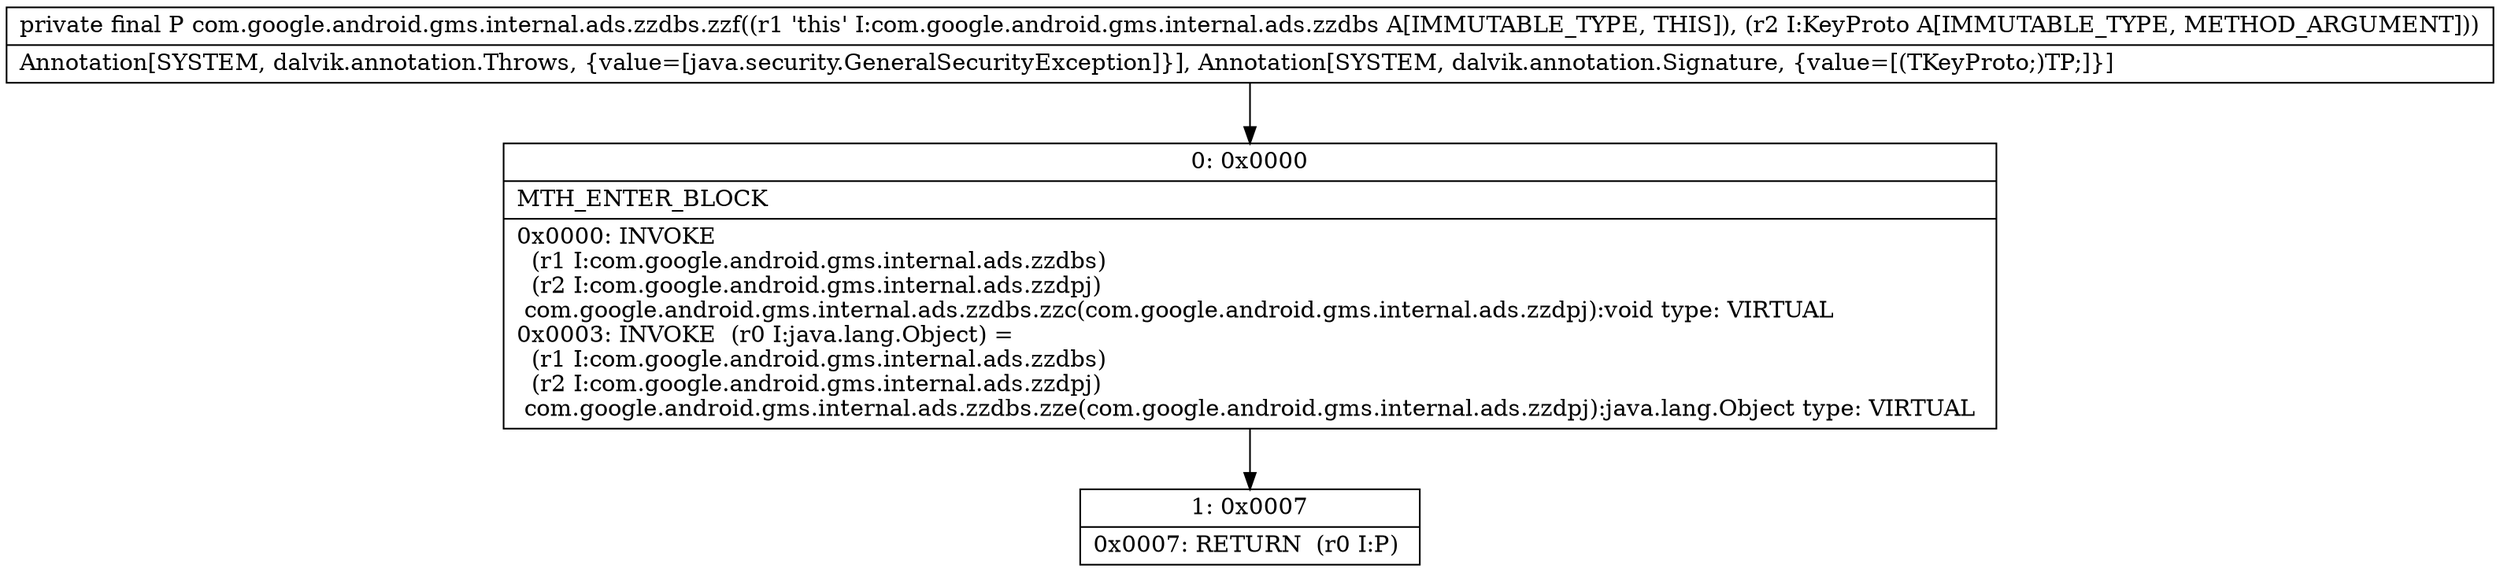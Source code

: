 digraph "CFG forcom.google.android.gms.internal.ads.zzdbs.zzf(Lcom\/google\/android\/gms\/internal\/ads\/zzdpj;)Ljava\/lang\/Object;" {
Node_0 [shape=record,label="{0\:\ 0x0000|MTH_ENTER_BLOCK\l|0x0000: INVOKE  \l  (r1 I:com.google.android.gms.internal.ads.zzdbs)\l  (r2 I:com.google.android.gms.internal.ads.zzdpj)\l com.google.android.gms.internal.ads.zzdbs.zzc(com.google.android.gms.internal.ads.zzdpj):void type: VIRTUAL \l0x0003: INVOKE  (r0 I:java.lang.Object) = \l  (r1 I:com.google.android.gms.internal.ads.zzdbs)\l  (r2 I:com.google.android.gms.internal.ads.zzdpj)\l com.google.android.gms.internal.ads.zzdbs.zze(com.google.android.gms.internal.ads.zzdpj):java.lang.Object type: VIRTUAL \l}"];
Node_1 [shape=record,label="{1\:\ 0x0007|0x0007: RETURN  (r0 I:P) \l}"];
MethodNode[shape=record,label="{private final P com.google.android.gms.internal.ads.zzdbs.zzf((r1 'this' I:com.google.android.gms.internal.ads.zzdbs A[IMMUTABLE_TYPE, THIS]), (r2 I:KeyProto A[IMMUTABLE_TYPE, METHOD_ARGUMENT]))  | Annotation[SYSTEM, dalvik.annotation.Throws, \{value=[java.security.GeneralSecurityException]\}], Annotation[SYSTEM, dalvik.annotation.Signature, \{value=[(TKeyProto;)TP;]\}]\l}"];
MethodNode -> Node_0;
Node_0 -> Node_1;
}


